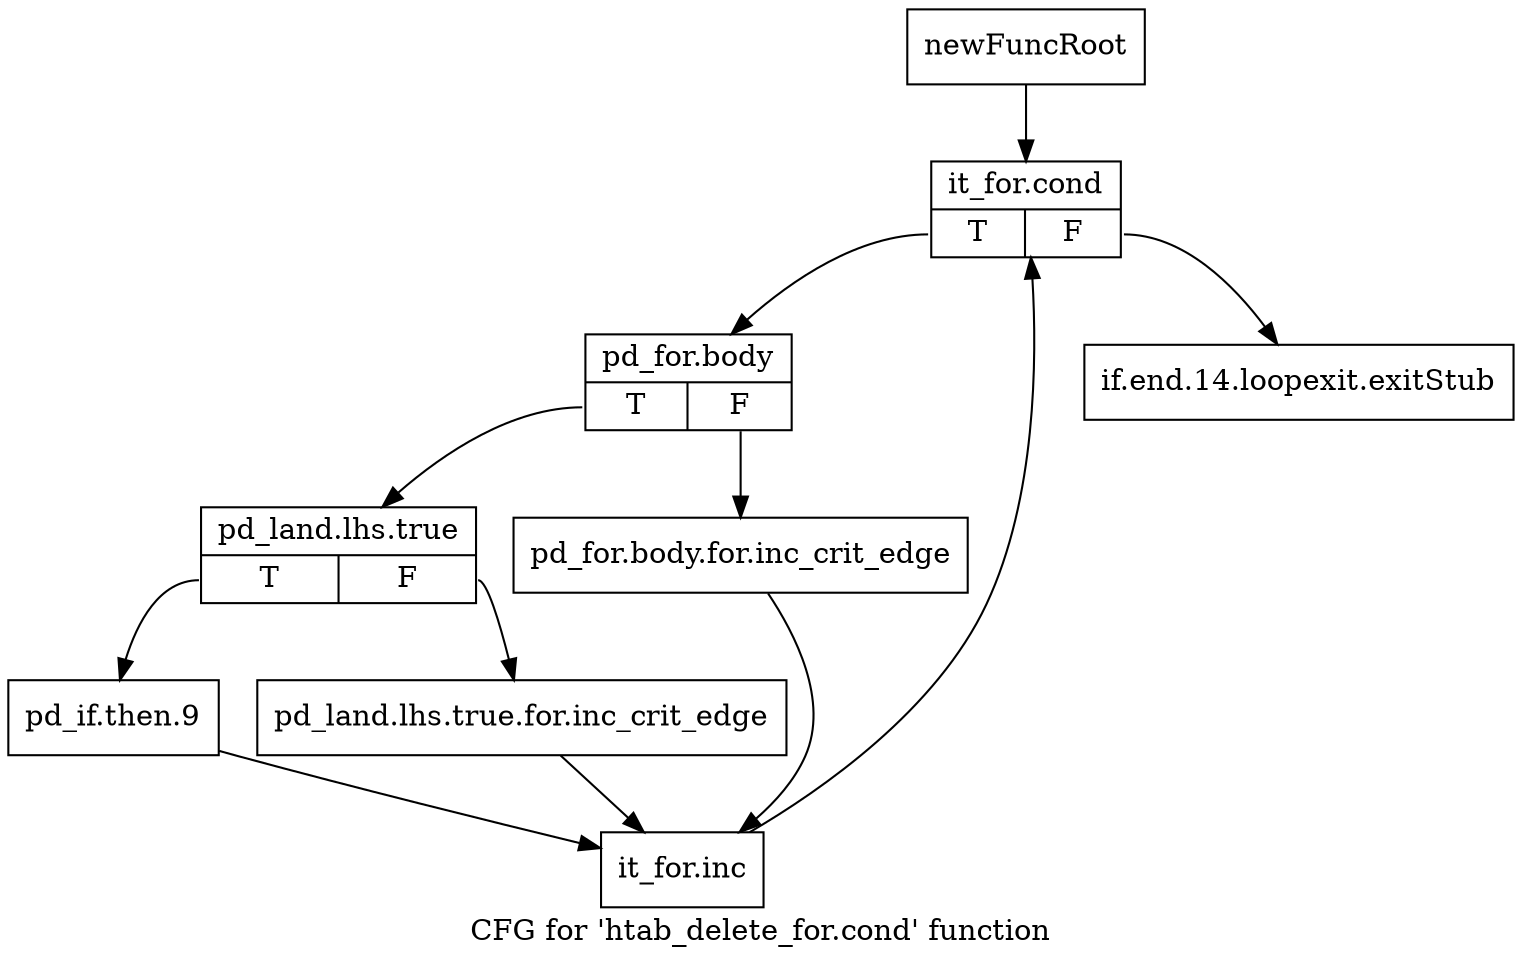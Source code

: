 digraph "CFG for 'htab_delete_for.cond' function" {
	label="CFG for 'htab_delete_for.cond' function";

	Node0xc70ed50 [shape=record,label="{newFuncRoot}"];
	Node0xc70ed50 -> Node0xc70edf0;
	Node0xc70eda0 [shape=record,label="{if.end.14.loopexit.exitStub}"];
	Node0xc70edf0 [shape=record,label="{it_for.cond|{<s0>T|<s1>F}}"];
	Node0xc70edf0:s0 -> Node0xc70ee40;
	Node0xc70edf0:s1 -> Node0xc70eda0;
	Node0xc70ee40 [shape=record,label="{pd_for.body|{<s0>T|<s1>F}}"];
	Node0xc70ee40:s0 -> Node0xc70eee0;
	Node0xc70ee40:s1 -> Node0xc70ee90;
	Node0xc70ee90 [shape=record,label="{pd_for.body.for.inc_crit_edge}"];
	Node0xc70ee90 -> Node0xc70efd0;
	Node0xc70eee0 [shape=record,label="{pd_land.lhs.true|{<s0>T|<s1>F}}"];
	Node0xc70eee0:s0 -> Node0xc70ef80;
	Node0xc70eee0:s1 -> Node0xc70ef30;
	Node0xc70ef30 [shape=record,label="{pd_land.lhs.true.for.inc_crit_edge}"];
	Node0xc70ef30 -> Node0xc70efd0;
	Node0xc70ef80 [shape=record,label="{pd_if.then.9}"];
	Node0xc70ef80 -> Node0xc70efd0;
	Node0xc70efd0 [shape=record,label="{it_for.inc}"];
	Node0xc70efd0 -> Node0xc70edf0;
}

